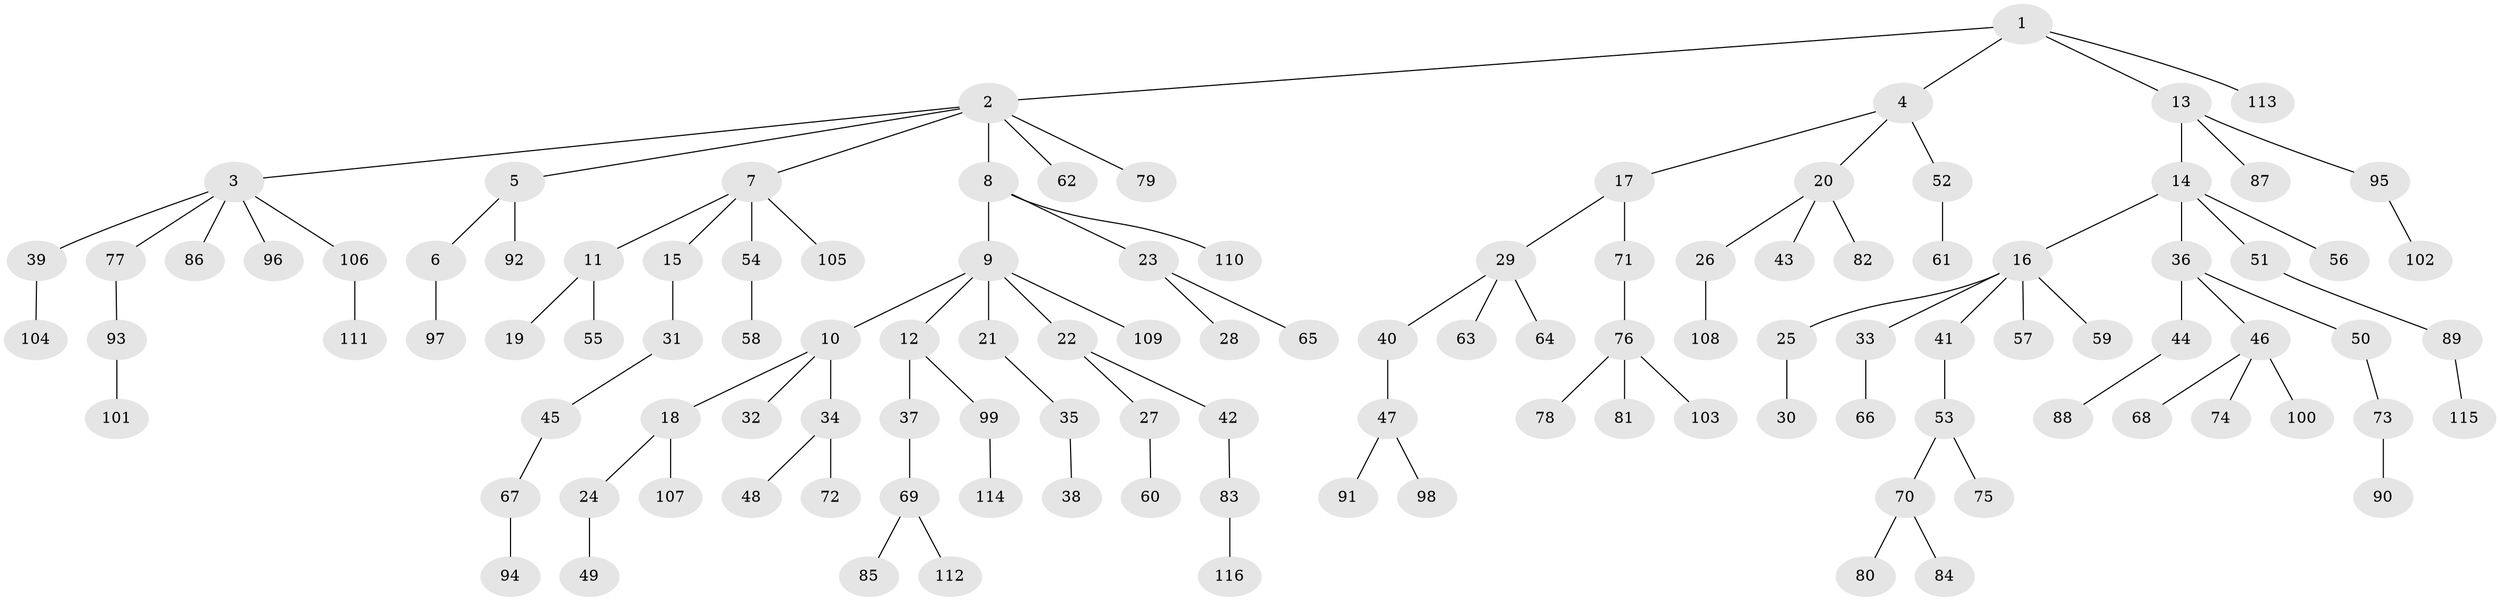 // Generated by graph-tools (version 1.1) at 2025/50/03/09/25 03:50:21]
// undirected, 116 vertices, 115 edges
graph export_dot {
graph [start="1"]
  node [color=gray90,style=filled];
  1;
  2;
  3;
  4;
  5;
  6;
  7;
  8;
  9;
  10;
  11;
  12;
  13;
  14;
  15;
  16;
  17;
  18;
  19;
  20;
  21;
  22;
  23;
  24;
  25;
  26;
  27;
  28;
  29;
  30;
  31;
  32;
  33;
  34;
  35;
  36;
  37;
  38;
  39;
  40;
  41;
  42;
  43;
  44;
  45;
  46;
  47;
  48;
  49;
  50;
  51;
  52;
  53;
  54;
  55;
  56;
  57;
  58;
  59;
  60;
  61;
  62;
  63;
  64;
  65;
  66;
  67;
  68;
  69;
  70;
  71;
  72;
  73;
  74;
  75;
  76;
  77;
  78;
  79;
  80;
  81;
  82;
  83;
  84;
  85;
  86;
  87;
  88;
  89;
  90;
  91;
  92;
  93;
  94;
  95;
  96;
  97;
  98;
  99;
  100;
  101;
  102;
  103;
  104;
  105;
  106;
  107;
  108;
  109;
  110;
  111;
  112;
  113;
  114;
  115;
  116;
  1 -- 2;
  1 -- 4;
  1 -- 13;
  1 -- 113;
  2 -- 3;
  2 -- 5;
  2 -- 7;
  2 -- 8;
  2 -- 62;
  2 -- 79;
  3 -- 39;
  3 -- 77;
  3 -- 86;
  3 -- 96;
  3 -- 106;
  4 -- 17;
  4 -- 20;
  4 -- 52;
  5 -- 6;
  5 -- 92;
  6 -- 97;
  7 -- 11;
  7 -- 15;
  7 -- 54;
  7 -- 105;
  8 -- 9;
  8 -- 23;
  8 -- 110;
  9 -- 10;
  9 -- 12;
  9 -- 21;
  9 -- 22;
  9 -- 109;
  10 -- 18;
  10 -- 32;
  10 -- 34;
  11 -- 19;
  11 -- 55;
  12 -- 37;
  12 -- 99;
  13 -- 14;
  13 -- 87;
  13 -- 95;
  14 -- 16;
  14 -- 36;
  14 -- 51;
  14 -- 56;
  15 -- 31;
  16 -- 25;
  16 -- 33;
  16 -- 41;
  16 -- 57;
  16 -- 59;
  17 -- 29;
  17 -- 71;
  18 -- 24;
  18 -- 107;
  20 -- 26;
  20 -- 43;
  20 -- 82;
  21 -- 35;
  22 -- 27;
  22 -- 42;
  23 -- 28;
  23 -- 65;
  24 -- 49;
  25 -- 30;
  26 -- 108;
  27 -- 60;
  29 -- 40;
  29 -- 63;
  29 -- 64;
  31 -- 45;
  33 -- 66;
  34 -- 48;
  34 -- 72;
  35 -- 38;
  36 -- 44;
  36 -- 46;
  36 -- 50;
  37 -- 69;
  39 -- 104;
  40 -- 47;
  41 -- 53;
  42 -- 83;
  44 -- 88;
  45 -- 67;
  46 -- 68;
  46 -- 74;
  46 -- 100;
  47 -- 91;
  47 -- 98;
  50 -- 73;
  51 -- 89;
  52 -- 61;
  53 -- 70;
  53 -- 75;
  54 -- 58;
  67 -- 94;
  69 -- 85;
  69 -- 112;
  70 -- 80;
  70 -- 84;
  71 -- 76;
  73 -- 90;
  76 -- 78;
  76 -- 81;
  76 -- 103;
  77 -- 93;
  83 -- 116;
  89 -- 115;
  93 -- 101;
  95 -- 102;
  99 -- 114;
  106 -- 111;
}
